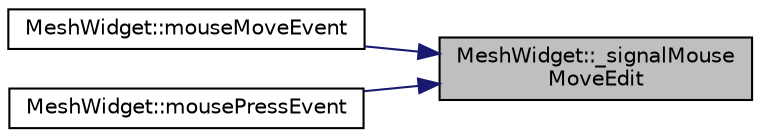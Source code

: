digraph "MeshWidget::_signalMouseMoveEdit"
{
 // LATEX_PDF_SIZE
  edge [fontname="Helvetica",fontsize="10",labelfontname="Helvetica",labelfontsize="10"];
  node [fontname="Helvetica",fontsize="10",shape=record];
  rankdir="RL";
  Node1 [label="MeshWidget::_signalMouse\lMoveEdit",height=0.2,width=0.4,color="black", fillcolor="grey75", style="filled", fontcolor="black",tooltip=" "];
  Node1 -> Node2 [dir="back",color="midnightblue",fontsize="10",style="solid",fontname="Helvetica"];
  Node2 [label="MeshWidget::mouseMoveEvent",height=0.2,width=0.4,color="black", fillcolor="white", style="filled",URL="$class_mesh_widget.html#aa31603f127bd195bcfa3a76b29034a48",tooltip="Process the mouse move events."];
  Node1 -> Node3 [dir="back",color="midnightblue",fontsize="10",style="solid",fontname="Helvetica"];
  Node3 [label="MeshWidget::mousePressEvent",height=0.2,width=0.4,color="black", fillcolor="white", style="filled",URL="$class_mesh_widget.html#a3e5b0f9e1155a6e287d13befd9c60d55",tooltip="Process mouse click events."];
}
